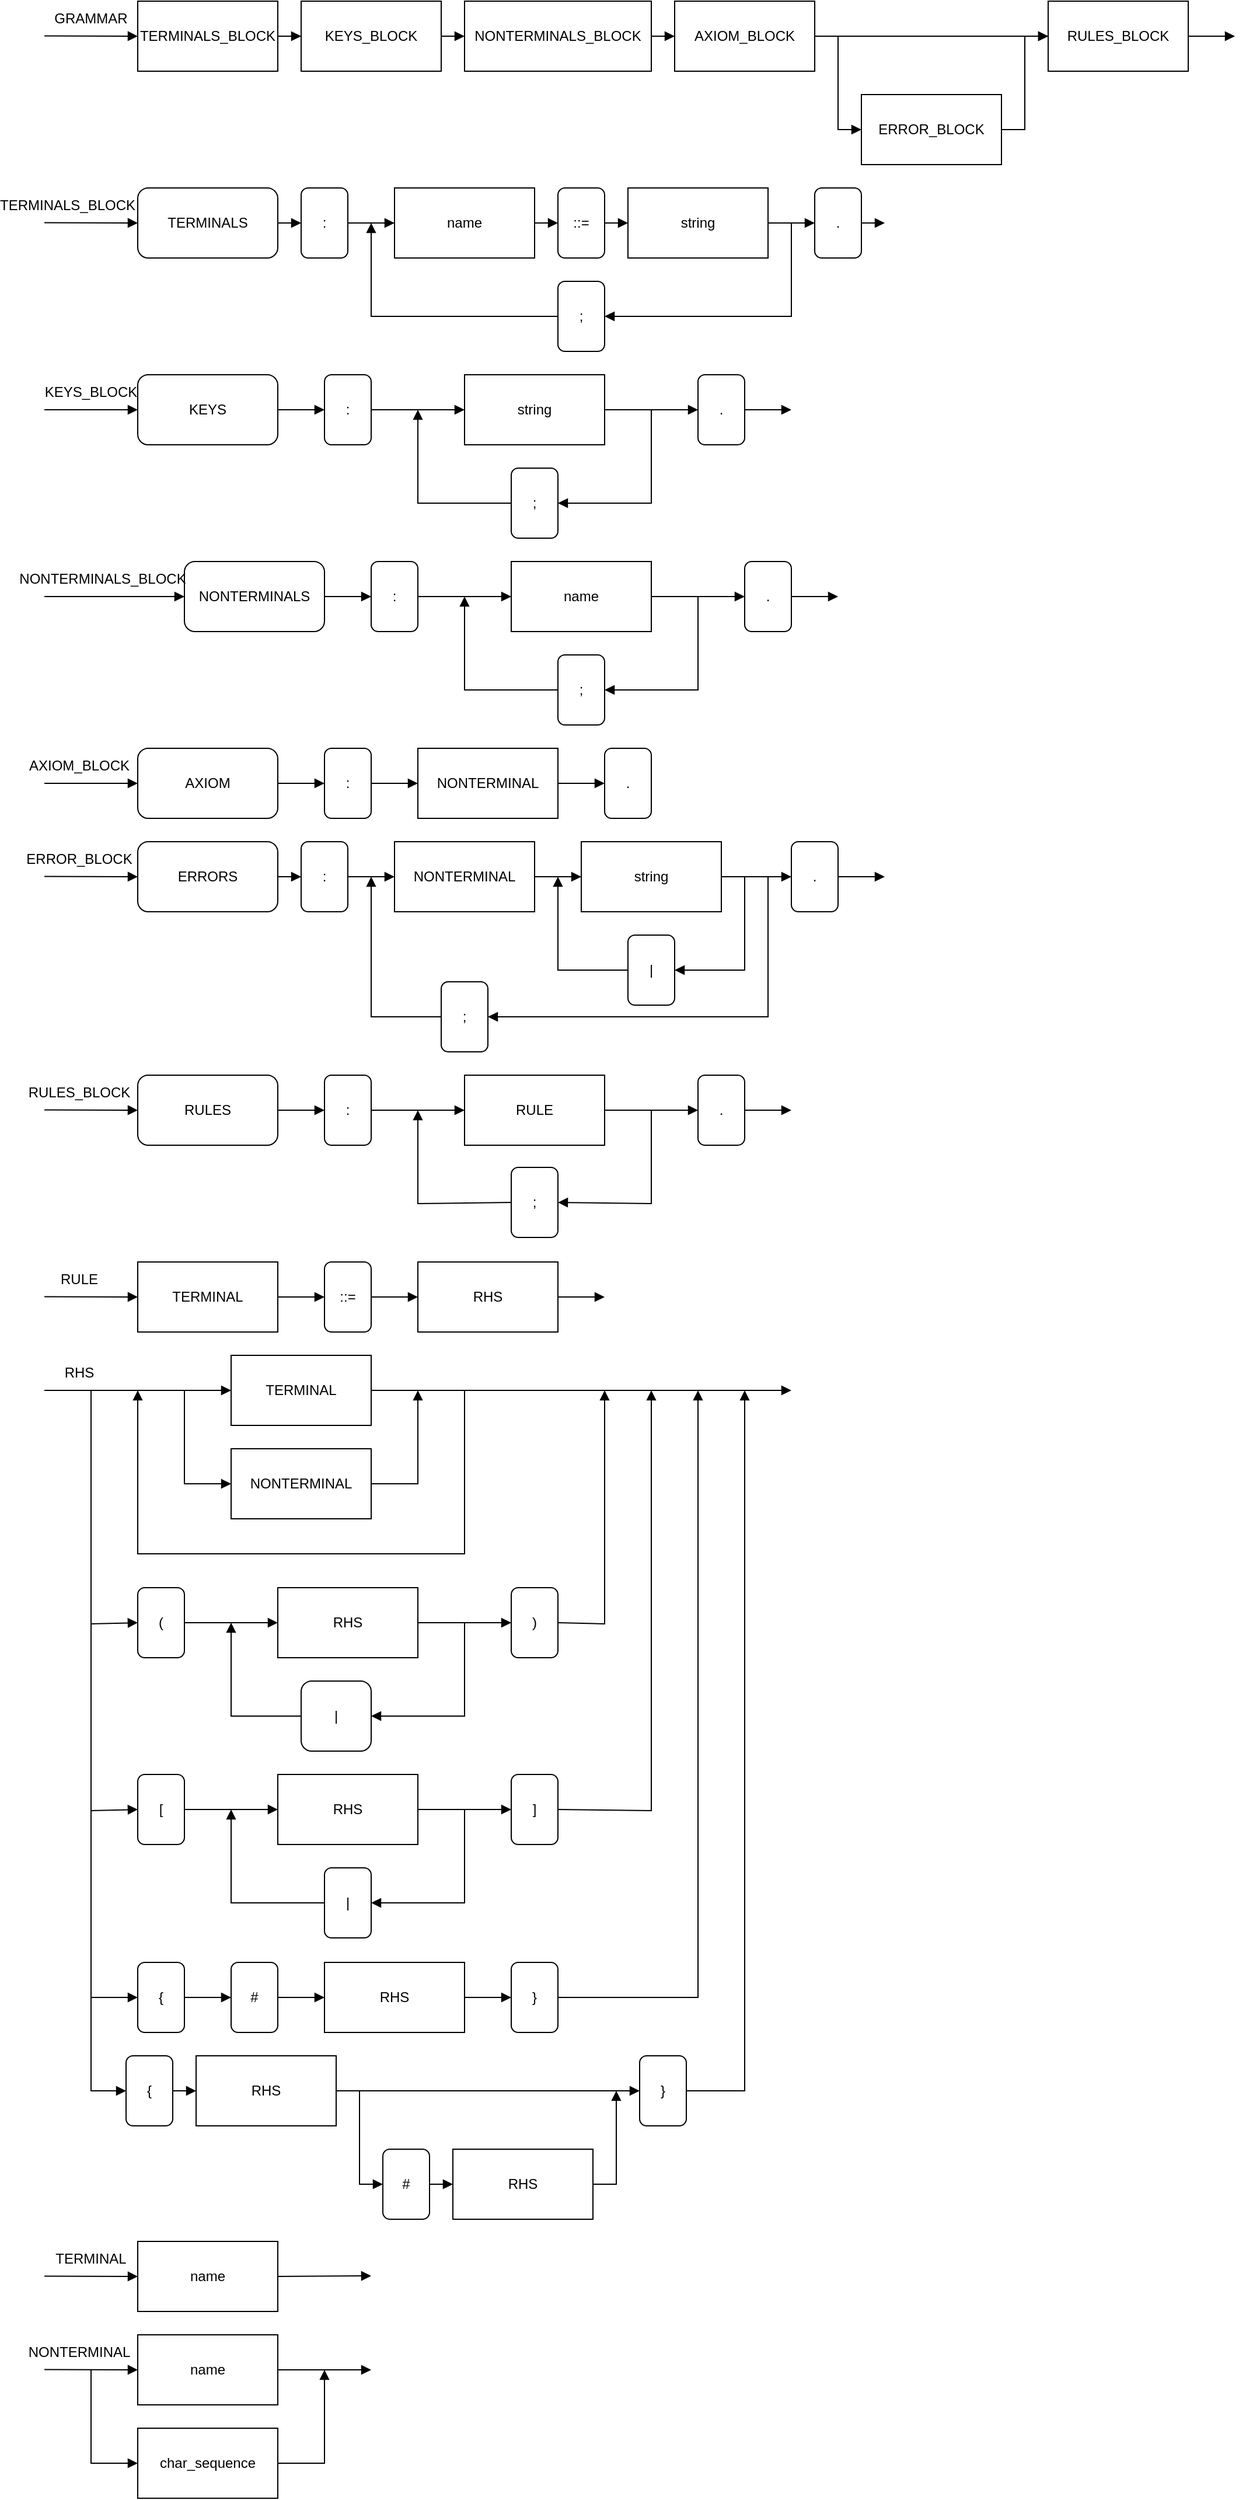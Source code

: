 <mxfile version="20.8.23" type="github">
  <diagram name="Страница 1" id="qNhFqZVVRsYE3jFUORQy">
    <mxGraphModel dx="1434" dy="1957" grid="1" gridSize="10" guides="1" tooltips="1" connect="1" arrows="1" fold="1" page="1" pageScale="1" pageWidth="827" pageHeight="1169" math="0" shadow="0">
      <root>
        <mxCell id="0" />
        <mxCell id="1" parent="0" />
        <mxCell id="5MP9on7kLRXi6ePTYMJ1-1" value="RULE" style="rounded=0;whiteSpace=wrap;html=1;fillColor=none;" parent="1" vertex="1">
          <mxGeometry x="400" y="210" width="120" height="60" as="geometry" />
        </mxCell>
        <mxCell id="5MP9on7kLRXi6ePTYMJ1-2" value=";" style="rounded=1;whiteSpace=wrap;html=1;fillColor=none;" parent="1" vertex="1">
          <mxGeometry x="440" y="289" width="40" height="60" as="geometry" />
        </mxCell>
        <mxCell id="5MP9on7kLRXi6ePTYMJ1-4" value="" style="endArrow=block;endFill=1;html=1;rounded=0;entryX=0;entryY=0.5;entryDx=0;entryDy=0;" parent="1" target="EMvxZKGha8OJJZh2xFW6-14" edge="1">
          <mxGeometry width="160" relative="1" as="geometry">
            <mxPoint x="520" y="240" as="sourcePoint" />
            <mxPoint x="600" y="240" as="targetPoint" />
          </mxGeometry>
        </mxCell>
        <mxCell id="5MP9on7kLRXi6ePTYMJ1-6" value="" style="endArrow=block;endFill=1;html=1;rounded=0;entryX=0;entryY=0.5;entryDx=0;entryDy=0;" parent="1" target="M0sprc6MTU-JVw_y2PMc-1" edge="1">
          <mxGeometry width="160" relative="1" as="geometry">
            <mxPoint x="40" y="239.71" as="sourcePoint" />
            <mxPoint x="120" y="240" as="targetPoint" />
          </mxGeometry>
        </mxCell>
        <mxCell id="5MP9on7kLRXi6ePTYMJ1-7" value="" style="endArrow=block;endFill=1;html=1;rounded=0;entryX=1;entryY=0.5;entryDx=0;entryDy=0;" parent="1" target="5MP9on7kLRXi6ePTYMJ1-2" edge="1">
          <mxGeometry width="160" relative="1" as="geometry">
            <mxPoint x="560" y="240" as="sourcePoint" />
            <mxPoint x="480" y="320.0" as="targetPoint" />
            <Array as="points">
              <mxPoint x="560" y="320" />
            </Array>
          </mxGeometry>
        </mxCell>
        <mxCell id="5MP9on7kLRXi6ePTYMJ1-8" value="" style="endArrow=block;endFill=1;html=1;rounded=0;exitX=0;exitY=0.5;exitDx=0;exitDy=0;" parent="1" source="5MP9on7kLRXi6ePTYMJ1-2" edge="1">
          <mxGeometry width="160" relative="1" as="geometry">
            <mxPoint x="280" y="320.0" as="sourcePoint" />
            <mxPoint x="360" y="240" as="targetPoint" />
            <Array as="points">
              <mxPoint x="360" y="320" />
            </Array>
          </mxGeometry>
        </mxCell>
        <mxCell id="5MP9on7kLRXi6ePTYMJ1-10" value="RULES_BLOCK" style="text;html=1;strokeColor=none;fillColor=none;align=center;verticalAlign=middle;whiteSpace=wrap;rounded=0;" parent="1" vertex="1">
          <mxGeometry x="40" y="210" width="60" height="30" as="geometry" />
        </mxCell>
        <mxCell id="5MP9on7kLRXi6ePTYMJ1-11" value="TERMINAL" style="rounded=0;whiteSpace=wrap;html=1;fillColor=none;" parent="1" vertex="1">
          <mxGeometry x="120" y="370" width="120" height="60" as="geometry" />
        </mxCell>
        <mxCell id="5MP9on7kLRXi6ePTYMJ1-14" value="" style="endArrow=block;endFill=1;html=1;rounded=0;entryX=0;entryY=0.5;entryDx=0;entryDy=0;" parent="1" target="5MP9on7kLRXi6ePTYMJ1-11" edge="1">
          <mxGeometry width="160" relative="1" as="geometry">
            <mxPoint x="40" y="399.71" as="sourcePoint" />
            <mxPoint x="120" y="400" as="targetPoint" />
          </mxGeometry>
        </mxCell>
        <mxCell id="5MP9on7kLRXi6ePTYMJ1-17" value="RULE" style="text;html=1;strokeColor=none;fillColor=none;align=center;verticalAlign=middle;whiteSpace=wrap;rounded=0;" parent="1" vertex="1">
          <mxGeometry x="40" y="370" width="60" height="30" as="geometry" />
        </mxCell>
        <mxCell id="5MP9on7kLRXi6ePTYMJ1-27" value="" style="edgeStyle=orthogonalEdgeStyle;rounded=0;orthogonalLoop=1;jettySize=auto;html=1;endArrow=block;endFill=1;" parent="1" source="5MP9on7kLRXi6ePTYMJ1-21" target="5MP9on7kLRXi6ePTYMJ1-24" edge="1">
          <mxGeometry relative="1" as="geometry" />
        </mxCell>
        <mxCell id="5MP9on7kLRXi6ePTYMJ1-21" value="::=" style="rounded=1;whiteSpace=wrap;html=1;fillColor=none;" parent="1" vertex="1">
          <mxGeometry x="280" y="370" width="40" height="60" as="geometry" />
        </mxCell>
        <mxCell id="5MP9on7kLRXi6ePTYMJ1-22" value="" style="endArrow=block;endFill=1;html=1;rounded=0;exitX=1;exitY=0.5;exitDx=0;exitDy=0;" parent="1" source="5MP9on7kLRXi6ePTYMJ1-11" target="5MP9on7kLRXi6ePTYMJ1-21" edge="1">
          <mxGeometry width="160" relative="1" as="geometry">
            <mxPoint x="250" y="210" as="sourcePoint" />
            <mxPoint x="330" y="210" as="targetPoint" />
          </mxGeometry>
        </mxCell>
        <mxCell id="5MP9on7kLRXi6ePTYMJ1-24" value="RHS" style="rounded=0;whiteSpace=wrap;html=1;fillColor=none;" parent="1" vertex="1">
          <mxGeometry x="360" y="370" width="120" height="60" as="geometry" />
        </mxCell>
        <mxCell id="5MP9on7kLRXi6ePTYMJ1-28" value="" style="edgeStyle=orthogonalEdgeStyle;rounded=0;orthogonalLoop=1;jettySize=auto;html=1;endArrow=block;endFill=1;exitX=1;exitY=0.5;exitDx=0;exitDy=0;" parent="1" source="5MP9on7kLRXi6ePTYMJ1-24" edge="1">
          <mxGeometry relative="1" as="geometry">
            <mxPoint x="410" y="410" as="sourcePoint" />
            <mxPoint x="520" y="400" as="targetPoint" />
          </mxGeometry>
        </mxCell>
        <mxCell id="5MP9on7kLRXi6ePTYMJ1-29" value="TERMINAL" style="rounded=0;whiteSpace=wrap;html=1;fillColor=none;" parent="1" vertex="1">
          <mxGeometry x="200" y="450" width="120" height="60" as="geometry" />
        </mxCell>
        <mxCell id="5MP9on7kLRXi6ePTYMJ1-30" value="" style="endArrow=block;endFill=1;html=1;rounded=0;entryX=0;entryY=0.5;entryDx=0;entryDy=0;" parent="1" target="5MP9on7kLRXi6ePTYMJ1-29" edge="1">
          <mxGeometry width="160" relative="1" as="geometry">
            <mxPoint x="40" y="480" as="sourcePoint" />
            <mxPoint x="160" y="480" as="targetPoint" />
          </mxGeometry>
        </mxCell>
        <mxCell id="5MP9on7kLRXi6ePTYMJ1-31" value="RHS" style="text;html=1;strokeColor=none;fillColor=none;align=center;verticalAlign=middle;whiteSpace=wrap;rounded=0;" parent="1" vertex="1">
          <mxGeometry x="40" y="450" width="60" height="30" as="geometry" />
        </mxCell>
        <mxCell id="5MP9on7kLRXi6ePTYMJ1-33" value="NONTERMINAL" style="rounded=0;whiteSpace=wrap;html=1;fillColor=none;" parent="1" vertex="1">
          <mxGeometry x="200" y="530" width="120" height="60" as="geometry" />
        </mxCell>
        <mxCell id="5MP9on7kLRXi6ePTYMJ1-34" value="" style="endArrow=block;endFill=1;html=1;rounded=0;entryX=0;entryY=0.5;entryDx=0;entryDy=0;" parent="1" target="5MP9on7kLRXi6ePTYMJ1-33" edge="1">
          <mxGeometry width="160" relative="1" as="geometry">
            <mxPoint x="160" y="480" as="sourcePoint" />
            <mxPoint x="210" y="490" as="targetPoint" />
            <Array as="points">
              <mxPoint x="160" y="560" />
            </Array>
          </mxGeometry>
        </mxCell>
        <mxCell id="5MP9on7kLRXi6ePTYMJ1-38" value="" style="endArrow=block;endFill=1;html=1;rounded=0;exitX=1;exitY=0.5;exitDx=0;exitDy=0;" parent="1" source="5MP9on7kLRXi6ePTYMJ1-29" edge="1">
          <mxGeometry width="160" relative="1" as="geometry">
            <mxPoint x="414" y="480" as="sourcePoint" />
            <mxPoint x="680" y="480" as="targetPoint" />
          </mxGeometry>
        </mxCell>
        <mxCell id="5MP9on7kLRXi6ePTYMJ1-40" value="" style="endArrow=block;endFill=1;html=1;rounded=0;entryX=0;entryY=0.5;entryDx=0;entryDy=0;" parent="1" target="5MP9on7kLRXi6ePTYMJ1-76" edge="1">
          <mxGeometry width="160" relative="1" as="geometry">
            <mxPoint x="80" y="480" as="sourcePoint" />
            <mxPoint x="130" y="640" as="targetPoint" />
            <Array as="points">
              <mxPoint x="80" y="680" />
            </Array>
          </mxGeometry>
        </mxCell>
        <mxCell id="5MP9on7kLRXi6ePTYMJ1-41" value="RHS" style="rounded=0;whiteSpace=wrap;html=1;fillColor=none;" parent="1" vertex="1">
          <mxGeometry x="240" y="649" width="120" height="60" as="geometry" />
        </mxCell>
        <mxCell id="5MP9on7kLRXi6ePTYMJ1-42" value="" style="endArrow=block;endFill=1;html=1;rounded=0;exitX=1;exitY=0.5;exitDx=0;exitDy=0;" parent="1" source="5MP9on7kLRXi6ePTYMJ1-77" edge="1">
          <mxGeometry width="160" relative="1" as="geometry">
            <mxPoint x="540" y="640" as="sourcePoint" />
            <mxPoint x="520" y="480" as="targetPoint" />
            <Array as="points">
              <mxPoint x="520" y="680" />
            </Array>
          </mxGeometry>
        </mxCell>
        <mxCell id="5MP9on7kLRXi6ePTYMJ1-43" value="" style="endArrow=block;endFill=1;html=1;rounded=0;entryX=1;entryY=0.5;entryDx=0;entryDy=0;exitX=1;exitY=0.5;exitDx=0;exitDy=0;" parent="1" source="5MP9on7kLRXi6ePTYMJ1-41" target="5MP9on7kLRXi6ePTYMJ1-44" edge="1">
          <mxGeometry width="160" relative="1" as="geometry">
            <mxPoint x="540" y="679" as="sourcePoint" />
            <mxPoint x="410" y="479" as="targetPoint" />
            <Array as="points">
              <mxPoint x="400" y="679" />
              <mxPoint x="400" y="759" />
            </Array>
          </mxGeometry>
        </mxCell>
        <mxCell id="5MP9on7kLRXi6ePTYMJ1-44" value="|" style="rounded=1;whiteSpace=wrap;html=1;fillColor=none;" parent="1" vertex="1">
          <mxGeometry x="260" y="729" width="60" height="60" as="geometry" />
        </mxCell>
        <mxCell id="5MP9on7kLRXi6ePTYMJ1-46" value="" style="endArrow=block;endFill=1;html=1;rounded=0;exitX=0;exitY=0.5;exitDx=0;exitDy=0;" parent="1" source="5MP9on7kLRXi6ePTYMJ1-44" edge="1">
          <mxGeometry width="160" relative="1" as="geometry">
            <mxPoint x="170" y="479" as="sourcePoint" />
            <mxPoint x="200" y="679" as="targetPoint" />
            <Array as="points">
              <mxPoint x="200" y="759" />
            </Array>
          </mxGeometry>
        </mxCell>
        <mxCell id="5MP9on7kLRXi6ePTYMJ1-47" value="" style="endArrow=block;endFill=1;html=1;rounded=0;entryX=0;entryY=0.5;entryDx=0;entryDy=0;" parent="1" target="5MP9on7kLRXi6ePTYMJ1-48" edge="1">
          <mxGeometry width="160" relative="1" as="geometry">
            <mxPoint x="80" y="480" as="sourcePoint" />
            <mxPoint x="120" y="840" as="targetPoint" />
            <Array as="points">
              <mxPoint x="80" y="840" />
            </Array>
          </mxGeometry>
        </mxCell>
        <mxCell id="5MP9on7kLRXi6ePTYMJ1-48" value="[" style="rounded=1;whiteSpace=wrap;html=1;fillColor=none;" parent="1" vertex="1">
          <mxGeometry x="120" y="809" width="40" height="60" as="geometry" />
        </mxCell>
        <mxCell id="5MP9on7kLRXi6ePTYMJ1-49" value="RHS" style="rounded=0;whiteSpace=wrap;html=1;fillColor=none;" parent="1" vertex="1">
          <mxGeometry x="240" y="809" width="120" height="60" as="geometry" />
        </mxCell>
        <mxCell id="5MP9on7kLRXi6ePTYMJ1-54" value="" style="endArrow=block;endFill=1;html=1;rounded=0;entryX=0;entryY=0.5;entryDx=0;entryDy=0;exitX=1;exitY=0.5;exitDx=0;exitDy=0;" parent="1" source="5MP9on7kLRXi6ePTYMJ1-48" target="5MP9on7kLRXi6ePTYMJ1-49" edge="1">
          <mxGeometry width="160" relative="1" as="geometry">
            <mxPoint x="240" y="839" as="sourcePoint" />
            <mxPoint x="280" y="838.71" as="targetPoint" />
          </mxGeometry>
        </mxCell>
        <mxCell id="5MP9on7kLRXi6ePTYMJ1-55" value="]" style="rounded=1;whiteSpace=wrap;html=1;fillColor=none;" parent="1" vertex="1">
          <mxGeometry x="440" y="809" width="40" height="60" as="geometry" />
        </mxCell>
        <mxCell id="5MP9on7kLRXi6ePTYMJ1-56" value="" style="endArrow=block;endFill=1;html=1;rounded=0;entryX=0;entryY=0.5;entryDx=0;entryDy=0;exitX=1;exitY=0.5;exitDx=0;exitDy=0;" parent="1" source="5MP9on7kLRXi6ePTYMJ1-49" target="5MP9on7kLRXi6ePTYMJ1-55" edge="1">
          <mxGeometry width="160" relative="1" as="geometry">
            <mxPoint x="400" y="839" as="sourcePoint" />
            <mxPoint x="440" y="838.71" as="targetPoint" />
          </mxGeometry>
        </mxCell>
        <mxCell id="5MP9on7kLRXi6ePTYMJ1-57" value="|" style="rounded=1;whiteSpace=wrap;html=1;fillColor=none;" parent="1" vertex="1">
          <mxGeometry x="280" y="889" width="40" height="60" as="geometry" />
        </mxCell>
        <mxCell id="5MP9on7kLRXi6ePTYMJ1-58" value="" style="endArrow=block;endFill=1;html=1;rounded=0;exitX=0;exitY=0.5;exitDx=0;exitDy=0;" parent="1" edge="1">
          <mxGeometry width="160" relative="1" as="geometry">
            <mxPoint x="280" y="919" as="sourcePoint" />
            <mxPoint x="200" y="839" as="targetPoint" />
            <Array as="points">
              <mxPoint x="200" y="919" />
            </Array>
          </mxGeometry>
        </mxCell>
        <mxCell id="5MP9on7kLRXi6ePTYMJ1-59" value="" style="endArrow=block;endFill=1;html=1;rounded=0;entryX=1;entryY=0.5;entryDx=0;entryDy=0;" parent="1" target="5MP9on7kLRXi6ePTYMJ1-57" edge="1">
          <mxGeometry width="160" relative="1" as="geometry">
            <mxPoint x="400" y="839" as="sourcePoint" />
            <mxPoint x="270" y="849" as="targetPoint" />
            <Array as="points">
              <mxPoint x="400" y="919" />
            </Array>
          </mxGeometry>
        </mxCell>
        <mxCell id="5MP9on7kLRXi6ePTYMJ1-60" value="" style="endArrow=block;endFill=1;html=1;rounded=0;exitX=1;exitY=0.5;exitDx=0;exitDy=0;" parent="1" source="5MP9on7kLRXi6ePTYMJ1-55" edge="1">
          <mxGeometry width="160" relative="1" as="geometry">
            <mxPoint x="560" y="839.71" as="sourcePoint" />
            <mxPoint x="560" y="480" as="targetPoint" />
            <Array as="points">
              <mxPoint x="560" y="840" />
            </Array>
          </mxGeometry>
        </mxCell>
        <mxCell id="5MP9on7kLRXi6ePTYMJ1-61" value="" style="endArrow=block;endFill=1;html=1;rounded=0;exitX=1;exitY=0.5;exitDx=0;exitDy=0;" parent="1" source="5MP9on7kLRXi6ePTYMJ1-33" edge="1">
          <mxGeometry width="160" relative="1" as="geometry">
            <mxPoint x="170" y="490" as="sourcePoint" />
            <mxPoint x="360" y="480" as="targetPoint" />
            <Array as="points">
              <mxPoint x="360" y="560" />
            </Array>
          </mxGeometry>
        </mxCell>
        <mxCell id="5MP9on7kLRXi6ePTYMJ1-62" value="" style="endArrow=block;endFill=1;html=1;rounded=0;entryX=0;entryY=0.5;entryDx=0;entryDy=0;" parent="1" target="5MP9on7kLRXi6ePTYMJ1-63" edge="1">
          <mxGeometry width="160" relative="1" as="geometry">
            <mxPoint x="80" y="480" as="sourcePoint" />
            <mxPoint x="100" y="960" as="targetPoint" />
            <Array as="points">
              <mxPoint x="80" y="1080" />
            </Array>
          </mxGeometry>
        </mxCell>
        <mxCell id="5MP9on7kLRXi6ePTYMJ1-63" value="{" style="rounded=1;whiteSpace=wrap;html=1;fillColor=none;" parent="1" vertex="1">
          <mxGeometry x="110" y="1050" width="40" height="60" as="geometry" />
        </mxCell>
        <mxCell id="5MP9on7kLRXi6ePTYMJ1-64" value="RHS" style="rounded=0;whiteSpace=wrap;html=1;fillColor=none;" parent="1" vertex="1">
          <mxGeometry x="170" y="1050" width="120" height="60" as="geometry" />
        </mxCell>
        <mxCell id="5MP9on7kLRXi6ePTYMJ1-65" value="" style="endArrow=block;endFill=1;html=1;rounded=0;entryX=0;entryY=0.5;entryDx=0;entryDy=0;exitX=1;exitY=0.5;exitDx=0;exitDy=0;" parent="1" source="5MP9on7kLRXi6ePTYMJ1-63" target="5MP9on7kLRXi6ePTYMJ1-64" edge="1">
          <mxGeometry width="160" relative="1" as="geometry">
            <mxPoint x="250" y="1080" as="sourcePoint" />
            <mxPoint x="290" y="1079.71" as="targetPoint" />
          </mxGeometry>
        </mxCell>
        <mxCell id="5MP9on7kLRXi6ePTYMJ1-66" value="}" style="rounded=1;whiteSpace=wrap;html=1;fillColor=none;" parent="1" vertex="1">
          <mxGeometry x="550" y="1050" width="40" height="60" as="geometry" />
        </mxCell>
        <mxCell id="5MP9on7kLRXi6ePTYMJ1-67" value="" style="endArrow=block;endFill=1;html=1;rounded=0;entryX=0;entryY=0.5;entryDx=0;entryDy=0;exitX=1;exitY=0.5;exitDx=0;exitDy=0;" parent="1" source="5MP9on7kLRXi6ePTYMJ1-64" target="5MP9on7kLRXi6ePTYMJ1-66" edge="1">
          <mxGeometry width="160" relative="1" as="geometry">
            <mxPoint x="410" y="1080" as="sourcePoint" />
            <mxPoint x="450" y="1079.71" as="targetPoint" />
          </mxGeometry>
        </mxCell>
        <mxCell id="5MP9on7kLRXi6ePTYMJ1-70" value="RHS" style="rounded=0;whiteSpace=wrap;html=1;fillColor=none;" parent="1" vertex="1">
          <mxGeometry x="390" y="1130" width="120" height="60" as="geometry" />
        </mxCell>
        <mxCell id="5MP9on7kLRXi6ePTYMJ1-71" value="" style="endArrow=block;endFill=1;html=1;rounded=0;exitX=1;exitY=0.5;exitDx=0;exitDy=0;" parent="1" source="5MP9on7kLRXi6ePTYMJ1-66" edge="1">
          <mxGeometry width="160" relative="1" as="geometry">
            <mxPoint x="700" y="960" as="sourcePoint" />
            <mxPoint x="640" y="480" as="targetPoint" />
            <Array as="points">
              <mxPoint x="640" y="1080" />
            </Array>
          </mxGeometry>
        </mxCell>
        <mxCell id="5MP9on7kLRXi6ePTYMJ1-72" value="#" style="rounded=1;whiteSpace=wrap;html=1;fillColor=none;" parent="1" vertex="1">
          <mxGeometry x="330" y="1130" width="40" height="60" as="geometry" />
        </mxCell>
        <mxCell id="5MP9on7kLRXi6ePTYMJ1-76" value="(" style="rounded=1;whiteSpace=wrap;html=1;fillColor=none;" parent="1" vertex="1">
          <mxGeometry x="120" y="649" width="40" height="60" as="geometry" />
        </mxCell>
        <mxCell id="5MP9on7kLRXi6ePTYMJ1-77" value=")" style="rounded=1;whiteSpace=wrap;html=1;fillColor=none;" parent="1" vertex="1">
          <mxGeometry x="440" y="649" width="40" height="60" as="geometry" />
        </mxCell>
        <mxCell id="5MP9on7kLRXi6ePTYMJ1-79" value="" style="endArrow=block;endFill=1;html=1;rounded=0;entryX=0;entryY=0.5;entryDx=0;entryDy=0;exitX=1;exitY=0.5;exitDx=0;exitDy=0;" parent="1" source="5MP9on7kLRXi6ePTYMJ1-76" target="5MP9on7kLRXi6ePTYMJ1-41" edge="1">
          <mxGeometry width="160" relative="1" as="geometry">
            <mxPoint x="280" y="719" as="sourcePoint" />
            <mxPoint x="320" y="719" as="targetPoint" />
          </mxGeometry>
        </mxCell>
        <mxCell id="5MP9on7kLRXi6ePTYMJ1-80" value="" style="endArrow=block;endFill=1;html=1;rounded=0;entryX=0;entryY=0.5;entryDx=0;entryDy=0;exitX=1;exitY=0.5;exitDx=0;exitDy=0;" parent="1" source="5MP9on7kLRXi6ePTYMJ1-41" target="5MP9on7kLRXi6ePTYMJ1-77" edge="1">
          <mxGeometry width="160" relative="1" as="geometry">
            <mxPoint x="296" y="681" as="sourcePoint" />
            <mxPoint x="316" y="681" as="targetPoint" />
          </mxGeometry>
        </mxCell>
        <mxCell id="5MP9on7kLRXi6ePTYMJ1-82" value="" style="endArrow=block;endFill=1;html=1;rounded=0;entryX=0;entryY=0.5;entryDx=0;entryDy=0;exitX=1;exitY=0.5;exitDx=0;exitDy=0;" parent="1" source="5MP9on7kLRXi6ePTYMJ1-72" target="5MP9on7kLRXi6ePTYMJ1-70" edge="1">
          <mxGeometry width="160" relative="1" as="geometry">
            <mxPoint x="220" y="930" as="sourcePoint" />
            <mxPoint x="260" y="930" as="targetPoint" />
          </mxGeometry>
        </mxCell>
        <mxCell id="5MP9on7kLRXi6ePTYMJ1-83" value="" style="endArrow=block;endFill=1;html=1;rounded=0;exitX=1;exitY=0.5;exitDx=0;exitDy=0;entryX=0;entryY=0.5;entryDx=0;entryDy=0;" parent="1" source="5MP9on7kLRXi6ePTYMJ1-64" target="5MP9on7kLRXi6ePTYMJ1-72" edge="1">
          <mxGeometry width="160" relative="1" as="geometry">
            <mxPoint x="180" y="1090" as="sourcePoint" />
            <mxPoint x="370" y="1160" as="targetPoint" />
            <Array as="points">
              <mxPoint x="310" y="1080" />
              <mxPoint x="310" y="1160" />
            </Array>
          </mxGeometry>
        </mxCell>
        <mxCell id="5MP9on7kLRXi6ePTYMJ1-84" value="" style="endArrow=block;endFill=1;html=1;rounded=0;exitX=1;exitY=0.5;exitDx=0;exitDy=0;" parent="1" source="5MP9on7kLRXi6ePTYMJ1-70" edge="1">
          <mxGeometry width="160" relative="1" as="geometry">
            <mxPoint x="420" y="1170" as="sourcePoint" />
            <mxPoint x="530" y="1080" as="targetPoint" />
            <Array as="points">
              <mxPoint x="530" y="1160" />
            </Array>
          </mxGeometry>
        </mxCell>
        <mxCell id="5MP9on7kLRXi6ePTYMJ1-86" value="" style="endArrow=block;endFill=1;html=1;rounded=0;entryX=0;entryY=0.5;entryDx=0;entryDy=0;" parent="1" target="5MP9on7kLRXi6ePTYMJ1-89" edge="1">
          <mxGeometry width="160" relative="1" as="geometry">
            <mxPoint x="40" y="1238.71" as="sourcePoint" />
            <mxPoint x="120" y="1239" as="targetPoint" />
          </mxGeometry>
        </mxCell>
        <mxCell id="5MP9on7kLRXi6ePTYMJ1-87" value="TERMINAL" style="text;html=1;strokeColor=none;fillColor=none;align=center;verticalAlign=middle;whiteSpace=wrap;rounded=0;" parent="1" vertex="1">
          <mxGeometry x="50" y="1209" width="60" height="30" as="geometry" />
        </mxCell>
        <mxCell id="5MP9on7kLRXi6ePTYMJ1-89" value="name" style="rounded=0;whiteSpace=wrap;html=1;fillColor=none;" parent="1" vertex="1">
          <mxGeometry x="120" y="1209" width="120" height="60" as="geometry" />
        </mxCell>
        <mxCell id="5MP9on7kLRXi6ePTYMJ1-92" value="" style="edgeStyle=orthogonalEdgeStyle;rounded=0;orthogonalLoop=1;jettySize=auto;html=1;endArrow=block;endFill=1;exitX=1;exitY=0.5;exitDx=0;exitDy=0;" parent="1" source="5MP9on7kLRXi6ePTYMJ1-89" edge="1">
          <mxGeometry relative="1" as="geometry">
            <mxPoint x="240" y="1238.5" as="sourcePoint" />
            <mxPoint x="320" y="1238.5" as="targetPoint" />
          </mxGeometry>
        </mxCell>
        <mxCell id="5MP9on7kLRXi6ePTYMJ1-94" value="" style="endArrow=block;endFill=1;html=1;rounded=0;entryX=0;entryY=0.5;entryDx=0;entryDy=0;" parent="1" target="5MP9on7kLRXi6ePTYMJ1-97" edge="1">
          <mxGeometry width="160" relative="1" as="geometry">
            <mxPoint x="40" y="1318.71" as="sourcePoint" />
            <mxPoint x="120" y="1319.0" as="targetPoint" />
          </mxGeometry>
        </mxCell>
        <mxCell id="5MP9on7kLRXi6ePTYMJ1-95" value="NONTERMINAL" style="text;html=1;strokeColor=none;fillColor=none;align=center;verticalAlign=middle;whiteSpace=wrap;rounded=0;" parent="1" vertex="1">
          <mxGeometry x="40" y="1289" width="60" height="30" as="geometry" />
        </mxCell>
        <mxCell id="5MP9on7kLRXi6ePTYMJ1-97" value="name" style="rounded=0;whiteSpace=wrap;html=1;fillColor=none;" parent="1" vertex="1">
          <mxGeometry x="120" y="1289" width="120" height="60" as="geometry" />
        </mxCell>
        <mxCell id="5MP9on7kLRXi6ePTYMJ1-100" value="" style="edgeStyle=orthogonalEdgeStyle;rounded=0;orthogonalLoop=1;jettySize=auto;html=1;endArrow=block;endFill=1;exitX=1;exitY=0.5;exitDx=0;exitDy=0;" parent="1" source="5MP9on7kLRXi6ePTYMJ1-97" edge="1">
          <mxGeometry relative="1" as="geometry">
            <mxPoint x="400" y="1319.0" as="sourcePoint" />
            <mxPoint x="320" y="1319" as="targetPoint" />
          </mxGeometry>
        </mxCell>
        <mxCell id="5MP9on7kLRXi6ePTYMJ1-101" value="char_sequence" style="rounded=0;whiteSpace=wrap;html=1;fillColor=none;" parent="1" vertex="1">
          <mxGeometry x="120" y="1369" width="120" height="60" as="geometry" />
        </mxCell>
        <mxCell id="5MP9on7kLRXi6ePTYMJ1-102" value="" style="endArrow=block;endFill=1;html=1;rounded=0;entryX=0;entryY=0.5;entryDx=0;entryDy=0;" parent="1" target="5MP9on7kLRXi6ePTYMJ1-101" edge="1">
          <mxGeometry width="160" relative="1" as="geometry">
            <mxPoint x="80" y="1319" as="sourcePoint" />
            <mxPoint x="170" y="1249" as="targetPoint" />
            <Array as="points">
              <mxPoint x="80" y="1399" />
            </Array>
          </mxGeometry>
        </mxCell>
        <mxCell id="5MP9on7kLRXi6ePTYMJ1-103" value="" style="endArrow=block;endFill=1;html=1;rounded=0;exitX=1;exitY=0.5;exitDx=0;exitDy=0;" parent="1" source="5MP9on7kLRXi6ePTYMJ1-101" edge="1">
          <mxGeometry width="160" relative="1" as="geometry">
            <mxPoint x="130" y="1329" as="sourcePoint" />
            <mxPoint x="280" y="1319" as="targetPoint" />
            <Array as="points">
              <mxPoint x="280" y="1399" />
            </Array>
          </mxGeometry>
        </mxCell>
        <mxCell id="x1TAo-HUrfApQlSHcTBA-4" value="" style="edgeStyle=orthogonalEdgeStyle;rounded=0;orthogonalLoop=1;jettySize=auto;html=1;endArrow=block;endFill=1;" parent="1" edge="1">
          <mxGeometry relative="1" as="geometry">
            <mxPoint x="400" y="480" as="sourcePoint" />
            <mxPoint x="120" y="480" as="targetPoint" />
            <Array as="points">
              <mxPoint x="400" y="620" />
              <mxPoint x="120" y="620" />
            </Array>
          </mxGeometry>
        </mxCell>
        <mxCell id="EMvxZKGha8OJJZh2xFW6-2" value="{" style="rounded=1;whiteSpace=wrap;html=1;fillColor=none;" parent="1" vertex="1">
          <mxGeometry x="120" y="970" width="40" height="60" as="geometry" />
        </mxCell>
        <mxCell id="EMvxZKGha8OJJZh2xFW6-4" value="" style="endArrow=block;endFill=1;html=1;rounded=0;entryX=0;entryY=0.5;entryDx=0;entryDy=0;exitX=1;exitY=0.5;exitDx=0;exitDy=0;" parent="1" source="EMvxZKGha8OJJZh2xFW6-2" target="EMvxZKGha8OJJZh2xFW6-8" edge="1">
          <mxGeometry width="160" relative="1" as="geometry">
            <mxPoint x="240" y="1000" as="sourcePoint" />
            <mxPoint x="160" y="1000" as="targetPoint" />
          </mxGeometry>
        </mxCell>
        <mxCell id="EMvxZKGha8OJJZh2xFW6-5" value="}" style="rounded=1;whiteSpace=wrap;html=1;fillColor=none;" parent="1" vertex="1">
          <mxGeometry x="440" y="970" width="40" height="60" as="geometry" />
        </mxCell>
        <mxCell id="EMvxZKGha8OJJZh2xFW6-7" value="RHS" style="rounded=0;whiteSpace=wrap;html=1;fillColor=none;" parent="1" vertex="1">
          <mxGeometry x="280" y="970" width="120" height="60" as="geometry" />
        </mxCell>
        <mxCell id="EMvxZKGha8OJJZh2xFW6-8" value="#" style="rounded=1;whiteSpace=wrap;html=1;fillColor=none;" parent="1" vertex="1">
          <mxGeometry x="200" y="970" width="40" height="60" as="geometry" />
        </mxCell>
        <mxCell id="EMvxZKGha8OJJZh2xFW6-9" value="" style="endArrow=block;endFill=1;html=1;rounded=0;entryX=0;entryY=0.5;entryDx=0;entryDy=0;exitX=1;exitY=0.5;exitDx=0;exitDy=0;" parent="1" source="EMvxZKGha8OJJZh2xFW6-8" target="EMvxZKGha8OJJZh2xFW6-7" edge="1">
          <mxGeometry width="160" relative="1" as="geometry">
            <mxPoint x="210" y="850" as="sourcePoint" />
            <mxPoint x="250" y="850" as="targetPoint" />
          </mxGeometry>
        </mxCell>
        <mxCell id="EMvxZKGha8OJJZh2xFW6-11" value="" style="endArrow=block;endFill=1;html=1;rounded=0;exitX=1;exitY=0.5;exitDx=0;exitDy=0;entryX=0;entryY=0.5;entryDx=0;entryDy=0;" parent="1" source="EMvxZKGha8OJJZh2xFW6-7" target="EMvxZKGha8OJJZh2xFW6-5" edge="1">
          <mxGeometry width="160" relative="1" as="geometry">
            <mxPoint x="410" y="1090" as="sourcePoint" />
            <mxPoint x="520" y="1000" as="targetPoint" />
          </mxGeometry>
        </mxCell>
        <mxCell id="EMvxZKGha8OJJZh2xFW6-12" value="" style="endArrow=block;endFill=1;html=1;rounded=0;exitX=1;exitY=0.5;exitDx=0;exitDy=0;" parent="1" source="EMvxZKGha8OJJZh2xFW6-5" edge="1">
          <mxGeometry width="160" relative="1" as="geometry">
            <mxPoint x="520" y="839" as="sourcePoint" />
            <mxPoint x="600" y="480" as="targetPoint" />
            <Array as="points">
              <mxPoint x="600" y="1000" />
            </Array>
          </mxGeometry>
        </mxCell>
        <mxCell id="EMvxZKGha8OJJZh2xFW6-13" value="" style="endArrow=block;endFill=1;html=1;rounded=0;entryX=0;entryY=0.5;entryDx=0;entryDy=0;" parent="1" target="EMvxZKGha8OJJZh2xFW6-2" edge="1">
          <mxGeometry width="160" relative="1" as="geometry">
            <mxPoint x="80" y="480" as="sourcePoint" />
            <mxPoint x="130" y="849" as="targetPoint" />
            <Array as="points">
              <mxPoint x="80" y="1000" />
            </Array>
          </mxGeometry>
        </mxCell>
        <mxCell id="EMvxZKGha8OJJZh2xFW6-14" value="." style="rounded=1;whiteSpace=wrap;html=1;fillColor=none;" parent="1" vertex="1">
          <mxGeometry x="600" y="210" width="40" height="60" as="geometry" />
        </mxCell>
        <mxCell id="EMvxZKGha8OJJZh2xFW6-16" value="" style="edgeStyle=orthogonalEdgeStyle;rounded=0;orthogonalLoop=1;jettySize=auto;html=1;endArrow=block;endFill=1;exitX=1;exitY=0.5;exitDx=0;exitDy=0;" parent="1" source="EMvxZKGha8OJJZh2xFW6-14" edge="1">
          <mxGeometry relative="1" as="geometry">
            <mxPoint x="780" y="410" as="sourcePoint" />
            <mxPoint x="680" y="240" as="targetPoint" />
          </mxGeometry>
        </mxCell>
        <mxCell id="EMvxZKGha8OJJZh2xFW6-17" value="ERRORS" style="rounded=1;whiteSpace=wrap;html=1;fillColor=none;" parent="1" vertex="1">
          <mxGeometry x="120" y="10" width="120" height="60" as="geometry" />
        </mxCell>
        <mxCell id="EMvxZKGha8OJJZh2xFW6-19" value="" style="endArrow=block;endFill=1;html=1;rounded=0;entryX=0;entryY=0.5;entryDx=0;entryDy=0;" parent="1" target="EMvxZKGha8OJJZh2xFW6-24" edge="1">
          <mxGeometry width="160" relative="1" as="geometry">
            <mxPoint x="240" y="40" as="sourcePoint" />
            <mxPoint x="320" y="40" as="targetPoint" />
          </mxGeometry>
        </mxCell>
        <mxCell id="EMvxZKGha8OJJZh2xFW6-20" value="" style="endArrow=block;endFill=1;html=1;rounded=0;entryX=0;entryY=0.5;entryDx=0;entryDy=0;" parent="1" target="EMvxZKGha8OJJZh2xFW6-17" edge="1">
          <mxGeometry width="160" relative="1" as="geometry">
            <mxPoint x="40" y="39.71" as="sourcePoint" />
            <mxPoint x="120" y="40" as="targetPoint" />
          </mxGeometry>
        </mxCell>
        <mxCell id="EMvxZKGha8OJJZh2xFW6-23" value="ERROR_BLOCK" style="text;html=1;strokeColor=none;fillColor=none;align=center;verticalAlign=middle;whiteSpace=wrap;rounded=0;" parent="1" vertex="1">
          <mxGeometry x="40" y="10" width="60" height="30" as="geometry" />
        </mxCell>
        <mxCell id="EMvxZKGha8OJJZh2xFW6-24" value=":" style="rounded=1;whiteSpace=wrap;html=1;fillColor=none;" parent="1" vertex="1">
          <mxGeometry x="260" y="10" width="40" height="60" as="geometry" />
        </mxCell>
        <mxCell id="EMvxZKGha8OJJZh2xFW6-26" value="NONTERMINAL" style="rounded=0;whiteSpace=wrap;html=1;fillColor=none;" parent="1" vertex="1">
          <mxGeometry x="340" y="10" width="120" height="60" as="geometry" />
        </mxCell>
        <mxCell id="EMvxZKGha8OJJZh2xFW6-27" value="string" style="rounded=0;whiteSpace=wrap;html=1;fillColor=none;" parent="1" vertex="1">
          <mxGeometry x="500" y="10" width="120" height="60" as="geometry" />
        </mxCell>
        <mxCell id="EMvxZKGha8OJJZh2xFW6-28" value="" style="endArrow=block;endFill=1;html=1;rounded=0;entryX=0;entryY=0.5;entryDx=0;entryDy=0;exitX=1;exitY=0.5;exitDx=0;exitDy=0;" parent="1" source="EMvxZKGha8OJJZh2xFW6-24" target="EMvxZKGha8OJJZh2xFW6-26" edge="1">
          <mxGeometry width="160" relative="1" as="geometry">
            <mxPoint x="250" y="50" as="sourcePoint" />
            <mxPoint x="290" y="50" as="targetPoint" />
          </mxGeometry>
        </mxCell>
        <mxCell id="EMvxZKGha8OJJZh2xFW6-29" value=";" style="rounded=1;whiteSpace=wrap;html=1;fillColor=none;" parent="1" vertex="1">
          <mxGeometry x="380" y="130" width="40" height="60" as="geometry" />
        </mxCell>
        <mxCell id="EMvxZKGha8OJJZh2xFW6-30" value="" style="endArrow=block;endFill=1;html=1;rounded=0;exitX=1;exitY=0.5;exitDx=0;exitDy=0;entryX=0;entryY=0.5;entryDx=0;entryDy=0;" parent="1" source="EMvxZKGha8OJJZh2xFW6-27" target="EMvxZKGha8OJJZh2xFW6-34" edge="1">
          <mxGeometry width="160" relative="1" as="geometry">
            <mxPoint x="330" y="50" as="sourcePoint" />
            <mxPoint x="760" y="40" as="targetPoint" />
          </mxGeometry>
        </mxCell>
        <mxCell id="EMvxZKGha8OJJZh2xFW6-31" value="" style="endArrow=block;endFill=1;html=1;rounded=0;entryX=0;entryY=0.5;entryDx=0;entryDy=0;exitX=1;exitY=0.5;exitDx=0;exitDy=0;" parent="1" source="EMvxZKGha8OJJZh2xFW6-26" target="EMvxZKGha8OJJZh2xFW6-27" edge="1">
          <mxGeometry width="160" relative="1" as="geometry">
            <mxPoint x="520" y="40" as="sourcePoint" />
            <mxPoint x="410" y="50" as="targetPoint" />
          </mxGeometry>
        </mxCell>
        <mxCell id="EMvxZKGha8OJJZh2xFW6-32" value="" style="endArrow=block;endFill=1;html=1;rounded=0;exitX=0;exitY=0.5;exitDx=0;exitDy=0;" parent="1" source="EMvxZKGha8OJJZh2xFW6-29" edge="1">
          <mxGeometry width="160" relative="1" as="geometry">
            <mxPoint x="340" y="60" as="sourcePoint" />
            <mxPoint x="320" y="40" as="targetPoint" />
            <Array as="points">
              <mxPoint x="320" y="160" />
            </Array>
          </mxGeometry>
        </mxCell>
        <mxCell id="EMvxZKGha8OJJZh2xFW6-33" value="" style="endArrow=block;endFill=1;html=1;rounded=0;entryX=1;entryY=0.5;entryDx=0;entryDy=0;" parent="1" target="EMvxZKGha8OJJZh2xFW6-29" edge="1">
          <mxGeometry width="160" relative="1" as="geometry">
            <mxPoint x="660" y="40" as="sourcePoint" />
            <mxPoint x="560" y="120" as="targetPoint" />
            <Array as="points">
              <mxPoint x="660" y="160" />
            </Array>
          </mxGeometry>
        </mxCell>
        <mxCell id="EMvxZKGha8OJJZh2xFW6-34" value="." style="rounded=1;whiteSpace=wrap;html=1;fillColor=none;" parent="1" vertex="1">
          <mxGeometry x="680" y="10" width="40" height="60" as="geometry" />
        </mxCell>
        <mxCell id="EMvxZKGha8OJJZh2xFW6-35" value="" style="edgeStyle=orthogonalEdgeStyle;rounded=0;orthogonalLoop=1;jettySize=auto;html=1;endArrow=block;endFill=1;exitX=1;exitY=0.5;exitDx=0;exitDy=0;" parent="1" source="EMvxZKGha8OJJZh2xFW6-34" edge="1">
          <mxGeometry relative="1" as="geometry">
            <mxPoint x="370" y="210" as="sourcePoint" />
            <mxPoint x="760" y="40" as="targetPoint" />
          </mxGeometry>
        </mxCell>
        <mxCell id="EMvxZKGha8OJJZh2xFW6-36" value="AXIOM" style="rounded=1;whiteSpace=wrap;html=1;fillColor=none;" parent="1" vertex="1">
          <mxGeometry x="120" y="-70" width="120" height="60" as="geometry" />
        </mxCell>
        <mxCell id="EMvxZKGha8OJJZh2xFW6-37" value="" style="endArrow=block;endFill=1;html=1;rounded=0;entryX=0;entryY=0.5;entryDx=0;entryDy=0;exitX=0;exitY=1;exitDx=0;exitDy=0;" parent="1" source="EMvxZKGha8OJJZh2xFW6-38" target="EMvxZKGha8OJJZh2xFW6-36" edge="1">
          <mxGeometry width="160" relative="1" as="geometry">
            <mxPoint x="30" y="-40.29" as="sourcePoint" />
            <mxPoint x="110" y="-40" as="targetPoint" />
          </mxGeometry>
        </mxCell>
        <mxCell id="EMvxZKGha8OJJZh2xFW6-38" value="AXIOM_BLOCK" style="text;html=1;strokeColor=none;fillColor=none;align=center;verticalAlign=middle;whiteSpace=wrap;rounded=0;" parent="1" vertex="1">
          <mxGeometry x="40" y="-70" width="60" height="30" as="geometry" />
        </mxCell>
        <mxCell id="EMvxZKGha8OJJZh2xFW6-39" value="" style="edgeStyle=orthogonalEdgeStyle;rounded=0;orthogonalLoop=1;jettySize=auto;html=1;endArrow=block;endFill=1;" parent="1" source="EMvxZKGha8OJJZh2xFW6-40" target="EMvxZKGha8OJJZh2xFW6-42" edge="1">
          <mxGeometry relative="1" as="geometry" />
        </mxCell>
        <mxCell id="EMvxZKGha8OJJZh2xFW6-40" value=":" style="rounded=1;whiteSpace=wrap;html=1;fillColor=none;" parent="1" vertex="1">
          <mxGeometry x="280" y="-70" width="40" height="60" as="geometry" />
        </mxCell>
        <mxCell id="EMvxZKGha8OJJZh2xFW6-41" value="" style="endArrow=block;endFill=1;html=1;rounded=0;exitX=1;exitY=0.5;exitDx=0;exitDy=0;" parent="1" source="EMvxZKGha8OJJZh2xFW6-36" target="EMvxZKGha8OJJZh2xFW6-40" edge="1">
          <mxGeometry width="160" relative="1" as="geometry">
            <mxPoint x="240" y="-230" as="sourcePoint" />
            <mxPoint x="320" y="-230" as="targetPoint" />
          </mxGeometry>
        </mxCell>
        <mxCell id="EMvxZKGha8OJJZh2xFW6-42" value="NONTERMINAL" style="rounded=0;whiteSpace=wrap;html=1;fillColor=none;" parent="1" vertex="1">
          <mxGeometry x="360" y="-70" width="120" height="60" as="geometry" />
        </mxCell>
        <mxCell id="EMvxZKGha8OJJZh2xFW6-43" value="" style="edgeStyle=orthogonalEdgeStyle;rounded=0;orthogonalLoop=1;jettySize=auto;html=1;endArrow=block;endFill=1;exitX=1;exitY=0.5;exitDx=0;exitDy=0;entryX=0;entryY=0.5;entryDx=0;entryDy=0;" parent="1" source="EMvxZKGha8OJJZh2xFW6-42" target="EMvxZKGha8OJJZh2xFW6-45" edge="1">
          <mxGeometry relative="1" as="geometry">
            <mxPoint x="400" y="-30" as="sourcePoint" />
            <mxPoint x="510" y="-40" as="targetPoint" />
          </mxGeometry>
        </mxCell>
        <mxCell id="EMvxZKGha8OJJZh2xFW6-45" value="." style="rounded=1;whiteSpace=wrap;html=1;fillColor=none;" parent="1" vertex="1">
          <mxGeometry x="520" y="-70" width="40" height="60" as="geometry" />
        </mxCell>
        <mxCell id="EMvxZKGha8OJJZh2xFW6-46" value="NONTERMINALS" style="rounded=1;whiteSpace=wrap;html=1;fillColor=none;" parent="1" vertex="1">
          <mxGeometry x="160" y="-230" width="120" height="60" as="geometry" />
        </mxCell>
        <mxCell id="EMvxZKGha8OJJZh2xFW6-47" value="" style="endArrow=block;endFill=1;html=1;rounded=0;entryX=0;entryY=0.5;entryDx=0;entryDy=0;" parent="1" target="EMvxZKGha8OJJZh2xFW6-50" edge="1">
          <mxGeometry width="160" relative="1" as="geometry">
            <mxPoint x="280" y="-200" as="sourcePoint" />
            <mxPoint x="360" y="-200" as="targetPoint" />
          </mxGeometry>
        </mxCell>
        <mxCell id="EMvxZKGha8OJJZh2xFW6-48" value="" style="endArrow=block;endFill=1;html=1;rounded=0;entryX=0;entryY=0.5;entryDx=0;entryDy=0;" parent="1" target="EMvxZKGha8OJJZh2xFW6-46" edge="1">
          <mxGeometry width="160" relative="1" as="geometry">
            <mxPoint x="40" y="-200" as="sourcePoint" />
            <mxPoint x="160" y="-200" as="targetPoint" />
          </mxGeometry>
        </mxCell>
        <mxCell id="EMvxZKGha8OJJZh2xFW6-49" value="NONTERMINALS_BLOCK" style="text;html=1;strokeColor=none;fillColor=none;align=center;verticalAlign=middle;whiteSpace=wrap;rounded=0;" parent="1" vertex="1">
          <mxGeometry x="60" y="-230" width="60" height="30" as="geometry" />
        </mxCell>
        <mxCell id="EMvxZKGha8OJJZh2xFW6-50" value=":" style="rounded=1;whiteSpace=wrap;html=1;fillColor=none;" parent="1" vertex="1">
          <mxGeometry x="320" y="-230" width="40" height="60" as="geometry" />
        </mxCell>
        <mxCell id="EMvxZKGha8OJJZh2xFW6-51" value="name" style="rounded=0;whiteSpace=wrap;html=1;fillColor=none;" parent="1" vertex="1">
          <mxGeometry x="440" y="-230" width="120" height="60" as="geometry" />
        </mxCell>
        <mxCell id="EMvxZKGha8OJJZh2xFW6-53" value="" style="endArrow=block;endFill=1;html=1;rounded=0;entryX=0;entryY=0.5;entryDx=0;entryDy=0;exitX=1;exitY=0.5;exitDx=0;exitDy=0;" parent="1" source="EMvxZKGha8OJJZh2xFW6-50" target="EMvxZKGha8OJJZh2xFW6-51" edge="1">
          <mxGeometry width="160" relative="1" as="geometry">
            <mxPoint x="290" y="-190" as="sourcePoint" />
            <mxPoint x="330" y="-190" as="targetPoint" />
          </mxGeometry>
        </mxCell>
        <mxCell id="EMvxZKGha8OJJZh2xFW6-54" value=";" style="rounded=1;whiteSpace=wrap;html=1;fillColor=none;" parent="1" vertex="1">
          <mxGeometry x="480" y="-150" width="40" height="60" as="geometry" />
        </mxCell>
        <mxCell id="EMvxZKGha8OJJZh2xFW6-56" value="" style="endArrow=block;endFill=1;html=1;rounded=0;entryX=0;entryY=0.5;entryDx=0;entryDy=0;" parent="1" target="EMvxZKGha8OJJZh2xFW6-59" edge="1">
          <mxGeometry width="160" relative="1" as="geometry">
            <mxPoint x="560" y="-200" as="sourcePoint" />
            <mxPoint x="600" y="-200" as="targetPoint" />
          </mxGeometry>
        </mxCell>
        <mxCell id="EMvxZKGha8OJJZh2xFW6-57" value="" style="endArrow=block;endFill=1;html=1;rounded=0;" parent="1" edge="1">
          <mxGeometry width="160" relative="1" as="geometry">
            <mxPoint x="480" y="-120" as="sourcePoint" />
            <mxPoint x="400" y="-200" as="targetPoint" />
            <Array as="points">
              <mxPoint x="400" y="-120" />
            </Array>
          </mxGeometry>
        </mxCell>
        <mxCell id="EMvxZKGha8OJJZh2xFW6-58" value="" style="endArrow=block;endFill=1;html=1;rounded=0;entryX=1;entryY=0.5;entryDx=0;entryDy=0;" parent="1" target="EMvxZKGha8OJJZh2xFW6-54" edge="1">
          <mxGeometry width="160" relative="1" as="geometry">
            <mxPoint x="600" y="-200" as="sourcePoint" />
            <mxPoint x="600" y="-120" as="targetPoint" />
            <Array as="points">
              <mxPoint x="600" y="-120" />
            </Array>
          </mxGeometry>
        </mxCell>
        <mxCell id="EMvxZKGha8OJJZh2xFW6-59" value="." style="rounded=1;whiteSpace=wrap;html=1;fillColor=none;" parent="1" vertex="1">
          <mxGeometry x="640" y="-230" width="40" height="60" as="geometry" />
        </mxCell>
        <mxCell id="EMvxZKGha8OJJZh2xFW6-60" value="" style="edgeStyle=orthogonalEdgeStyle;rounded=0;orthogonalLoop=1;jettySize=auto;html=1;endArrow=block;endFill=1;exitX=1;exitY=0.5;exitDx=0;exitDy=0;" parent="1" source="EMvxZKGha8OJJZh2xFW6-59" edge="1">
          <mxGeometry relative="1" as="geometry">
            <mxPoint x="410" y="-30" as="sourcePoint" />
            <mxPoint x="720" y="-200" as="targetPoint" />
          </mxGeometry>
        </mxCell>
        <mxCell id="EMvxZKGha8OJJZh2xFW6-61" value="KEYS" style="rounded=1;whiteSpace=wrap;html=1;fillColor=none;" parent="1" vertex="1">
          <mxGeometry x="120" y="-390" width="120" height="60" as="geometry" />
        </mxCell>
        <mxCell id="EMvxZKGha8OJJZh2xFW6-62" value="" style="endArrow=block;endFill=1;html=1;rounded=0;entryX=0;entryY=0.5;entryDx=0;entryDy=0;" parent="1" target="EMvxZKGha8OJJZh2xFW6-65" edge="1">
          <mxGeometry width="160" relative="1" as="geometry">
            <mxPoint x="240" y="-360" as="sourcePoint" />
            <mxPoint x="320" y="-360" as="targetPoint" />
          </mxGeometry>
        </mxCell>
        <mxCell id="EMvxZKGha8OJJZh2xFW6-63" value="" style="endArrow=block;endFill=1;html=1;rounded=0;entryX=0;entryY=0.5;entryDx=0;entryDy=0;" parent="1" target="EMvxZKGha8OJJZh2xFW6-61" edge="1">
          <mxGeometry width="160" relative="1" as="geometry">
            <mxPoint x="40" y="-360" as="sourcePoint" />
            <mxPoint x="120" y="-360" as="targetPoint" />
          </mxGeometry>
        </mxCell>
        <mxCell id="EMvxZKGha8OJJZh2xFW6-64" value="KEYS_BLOCK" style="text;html=1;strokeColor=none;fillColor=none;align=center;verticalAlign=middle;whiteSpace=wrap;rounded=0;" parent="1" vertex="1">
          <mxGeometry x="50" y="-390" width="60" height="30" as="geometry" />
        </mxCell>
        <mxCell id="EMvxZKGha8OJJZh2xFW6-65" value=":" style="rounded=1;whiteSpace=wrap;html=1;fillColor=none;" parent="1" vertex="1">
          <mxGeometry x="280" y="-390" width="40" height="60" as="geometry" />
        </mxCell>
        <mxCell id="EMvxZKGha8OJJZh2xFW6-66" value="string" style="rounded=0;whiteSpace=wrap;html=1;fillColor=none;" parent="1" vertex="1">
          <mxGeometry x="400" y="-390" width="120" height="60" as="geometry" />
        </mxCell>
        <mxCell id="EMvxZKGha8OJJZh2xFW6-67" value="" style="endArrow=block;endFill=1;html=1;rounded=0;entryX=0;entryY=0.5;entryDx=0;entryDy=0;exitX=1;exitY=0.5;exitDx=0;exitDy=0;" parent="1" source="EMvxZKGha8OJJZh2xFW6-65" target="EMvxZKGha8OJJZh2xFW6-66" edge="1">
          <mxGeometry width="160" relative="1" as="geometry">
            <mxPoint x="250" y="-350" as="sourcePoint" />
            <mxPoint x="290" y="-350" as="targetPoint" />
          </mxGeometry>
        </mxCell>
        <mxCell id="EMvxZKGha8OJJZh2xFW6-68" value=";" style="rounded=1;whiteSpace=wrap;html=1;fillColor=none;" parent="1" vertex="1">
          <mxGeometry x="440" y="-310" width="40" height="60" as="geometry" />
        </mxCell>
        <mxCell id="EMvxZKGha8OJJZh2xFW6-69" value="" style="endArrow=block;endFill=1;html=1;rounded=0;entryX=0;entryY=0.5;entryDx=0;entryDy=0;" parent="1" target="EMvxZKGha8OJJZh2xFW6-72" edge="1">
          <mxGeometry width="160" relative="1" as="geometry">
            <mxPoint x="520" y="-360" as="sourcePoint" />
            <mxPoint x="560" y="-360" as="targetPoint" />
          </mxGeometry>
        </mxCell>
        <mxCell id="EMvxZKGha8OJJZh2xFW6-70" value="" style="endArrow=block;endFill=1;html=1;rounded=0;" parent="1" edge="1">
          <mxGeometry width="160" relative="1" as="geometry">
            <mxPoint x="440" y="-280" as="sourcePoint" />
            <mxPoint x="360" y="-360" as="targetPoint" />
            <Array as="points">
              <mxPoint x="360" y="-280" />
            </Array>
          </mxGeometry>
        </mxCell>
        <mxCell id="EMvxZKGha8OJJZh2xFW6-71" value="" style="endArrow=block;endFill=1;html=1;rounded=0;entryX=1;entryY=0.5;entryDx=0;entryDy=0;" parent="1" target="EMvxZKGha8OJJZh2xFW6-68" edge="1">
          <mxGeometry width="160" relative="1" as="geometry">
            <mxPoint x="560" y="-360" as="sourcePoint" />
            <mxPoint x="560" y="-280" as="targetPoint" />
            <Array as="points">
              <mxPoint x="560" y="-280" />
            </Array>
          </mxGeometry>
        </mxCell>
        <mxCell id="EMvxZKGha8OJJZh2xFW6-72" value="." style="rounded=1;whiteSpace=wrap;html=1;fillColor=none;" parent="1" vertex="1">
          <mxGeometry x="600" y="-390" width="40" height="60" as="geometry" />
        </mxCell>
        <mxCell id="EMvxZKGha8OJJZh2xFW6-73" value="" style="edgeStyle=orthogonalEdgeStyle;rounded=0;orthogonalLoop=1;jettySize=auto;html=1;endArrow=block;endFill=1;exitX=1;exitY=0.5;exitDx=0;exitDy=0;" parent="1" source="EMvxZKGha8OJJZh2xFW6-72" edge="1">
          <mxGeometry relative="1" as="geometry">
            <mxPoint x="370" y="-190" as="sourcePoint" />
            <mxPoint x="680" y="-360" as="targetPoint" />
          </mxGeometry>
        </mxCell>
        <mxCell id="EMvxZKGha8OJJZh2xFW6-75" value="TERMINALS" style="rounded=1;whiteSpace=wrap;html=1;fillColor=none;" parent="1" vertex="1">
          <mxGeometry x="120" y="-550" width="120" height="60" as="geometry" />
        </mxCell>
        <mxCell id="EMvxZKGha8OJJZh2xFW6-76" value="" style="endArrow=block;endFill=1;html=1;rounded=0;entryX=0;entryY=0.5;entryDx=0;entryDy=0;" parent="1" target="EMvxZKGha8OJJZh2xFW6-79" edge="1">
          <mxGeometry width="160" relative="1" as="geometry">
            <mxPoint x="240" y="-520" as="sourcePoint" />
            <mxPoint x="320" y="-520" as="targetPoint" />
          </mxGeometry>
        </mxCell>
        <mxCell id="EMvxZKGha8OJJZh2xFW6-77" value="" style="endArrow=block;endFill=1;html=1;rounded=0;entryX=0;entryY=0.5;entryDx=0;entryDy=0;" parent="1" target="EMvxZKGha8OJJZh2xFW6-75" edge="1">
          <mxGeometry width="160" relative="1" as="geometry">
            <mxPoint x="40" y="-520.29" as="sourcePoint" />
            <mxPoint x="120" y="-520" as="targetPoint" />
          </mxGeometry>
        </mxCell>
        <mxCell id="EMvxZKGha8OJJZh2xFW6-78" value="TERMINALS_BLOCK" style="text;html=1;strokeColor=none;fillColor=none;align=center;verticalAlign=middle;whiteSpace=wrap;rounded=0;" parent="1" vertex="1">
          <mxGeometry x="30" y="-550" width="60" height="30" as="geometry" />
        </mxCell>
        <mxCell id="EMvxZKGha8OJJZh2xFW6-79" value=":" style="rounded=1;whiteSpace=wrap;html=1;fillColor=none;" parent="1" vertex="1">
          <mxGeometry x="260" y="-550" width="40" height="60" as="geometry" />
        </mxCell>
        <mxCell id="EMvxZKGha8OJJZh2xFW6-80" value="name" style="rounded=0;whiteSpace=wrap;html=1;fillColor=none;" parent="1" vertex="1">
          <mxGeometry x="340" y="-550" width="120" height="60" as="geometry" />
        </mxCell>
        <mxCell id="EMvxZKGha8OJJZh2xFW6-81" value="string" style="rounded=0;whiteSpace=wrap;html=1;fillColor=none;" parent="1" vertex="1">
          <mxGeometry x="540" y="-550" width="120" height="60" as="geometry" />
        </mxCell>
        <mxCell id="EMvxZKGha8OJJZh2xFW6-82" value="" style="endArrow=block;endFill=1;html=1;rounded=0;entryX=0;entryY=0.5;entryDx=0;entryDy=0;exitX=1;exitY=0.5;exitDx=0;exitDy=0;" parent="1" source="EMvxZKGha8OJJZh2xFW6-79" target="EMvxZKGha8OJJZh2xFW6-80" edge="1">
          <mxGeometry width="160" relative="1" as="geometry">
            <mxPoint x="250" y="-510" as="sourcePoint" />
            <mxPoint x="290" y="-510" as="targetPoint" />
          </mxGeometry>
        </mxCell>
        <mxCell id="EMvxZKGha8OJJZh2xFW6-83" value="" style="endArrow=block;endFill=1;html=1;rounded=0;exitX=1;exitY=0.5;exitDx=0;exitDy=0;entryX=0;entryY=0.5;entryDx=0;entryDy=0;" parent="1" source="EMvxZKGha8OJJZh2xFW6-81" target="EMvxZKGha8OJJZh2xFW6-87" edge="1">
          <mxGeometry width="160" relative="1" as="geometry">
            <mxPoint x="330" y="-510" as="sourcePoint" />
            <mxPoint x="760" y="-520" as="targetPoint" />
          </mxGeometry>
        </mxCell>
        <mxCell id="EMvxZKGha8OJJZh2xFW6-84" value="" style="endArrow=block;endFill=1;html=1;rounded=0;entryX=0;entryY=0.5;entryDx=0;entryDy=0;exitX=1;exitY=0.5;exitDx=0;exitDy=0;" parent="1" source="EMvxZKGha8OJJZh2xFW6-80" target="EMvxZKGha8OJJZh2xFW6-90" edge="1">
          <mxGeometry width="160" relative="1" as="geometry">
            <mxPoint x="520" y="-520" as="sourcePoint" />
            <mxPoint x="410" y="-510" as="targetPoint" />
          </mxGeometry>
        </mxCell>
        <mxCell id="EMvxZKGha8OJJZh2xFW6-85" value="" style="endArrow=block;endFill=1;html=1;rounded=0;exitX=0;exitY=0.5;exitDx=0;exitDy=0;" parent="1" source="EMvxZKGha8OJJZh2xFW6-89" edge="1">
          <mxGeometry width="160" relative="1" as="geometry">
            <mxPoint x="520" y="-440" as="sourcePoint" />
            <mxPoint x="320" y="-520" as="targetPoint" />
            <Array as="points">
              <mxPoint x="320" y="-440" />
            </Array>
          </mxGeometry>
        </mxCell>
        <mxCell id="EMvxZKGha8OJJZh2xFW6-86" value="" style="endArrow=block;endFill=1;html=1;rounded=0;entryX=1;entryY=0.5;entryDx=0;entryDy=0;" parent="1" target="EMvxZKGha8OJJZh2xFW6-89" edge="1">
          <mxGeometry width="160" relative="1" as="geometry">
            <mxPoint x="680" y="-520" as="sourcePoint" />
            <mxPoint x="560" y="-440" as="targetPoint" />
            <Array as="points">
              <mxPoint x="680" y="-440" />
            </Array>
          </mxGeometry>
        </mxCell>
        <mxCell id="EMvxZKGha8OJJZh2xFW6-87" value="." style="rounded=1;whiteSpace=wrap;html=1;fillColor=none;" parent="1" vertex="1">
          <mxGeometry x="700" y="-550" width="40" height="60" as="geometry" />
        </mxCell>
        <mxCell id="EMvxZKGha8OJJZh2xFW6-88" value="" style="edgeStyle=orthogonalEdgeStyle;rounded=0;orthogonalLoop=1;jettySize=auto;html=1;endArrow=block;endFill=1;exitX=1;exitY=0.5;exitDx=0;exitDy=0;" parent="1" source="EMvxZKGha8OJJZh2xFW6-87" edge="1">
          <mxGeometry relative="1" as="geometry">
            <mxPoint x="450" y="-350" as="sourcePoint" />
            <mxPoint x="760" y="-520" as="targetPoint" />
          </mxGeometry>
        </mxCell>
        <mxCell id="EMvxZKGha8OJJZh2xFW6-89" value=";" style="rounded=1;whiteSpace=wrap;html=1;fillColor=none;" parent="1" vertex="1">
          <mxGeometry x="480" y="-470" width="40" height="60" as="geometry" />
        </mxCell>
        <mxCell id="EMvxZKGha8OJJZh2xFW6-90" value="::=" style="rounded=1;whiteSpace=wrap;html=1;fillColor=none;" parent="1" vertex="1">
          <mxGeometry x="480" y="-550" width="40" height="60" as="geometry" />
        </mxCell>
        <mxCell id="EMvxZKGha8OJJZh2xFW6-91" value="" style="endArrow=block;endFill=1;html=1;rounded=0;entryX=0;entryY=0.5;entryDx=0;entryDy=0;exitX=1;exitY=0.5;exitDx=0;exitDy=0;" parent="1" source="EMvxZKGha8OJJZh2xFW6-90" target="EMvxZKGha8OJJZh2xFW6-81" edge="1">
          <mxGeometry width="160" relative="1" as="geometry">
            <mxPoint x="530" y="-510" as="sourcePoint" />
            <mxPoint x="570" y="-510" as="targetPoint" />
          </mxGeometry>
        </mxCell>
        <mxCell id="EMvxZKGha8OJJZh2xFW6-92" value="TERMINALS_BLOCK" style="rounded=0;whiteSpace=wrap;html=1;fillColor=none;" parent="1" vertex="1">
          <mxGeometry x="120" y="-710" width="120" height="60" as="geometry" />
        </mxCell>
        <mxCell id="EMvxZKGha8OJJZh2xFW6-94" value="" style="endArrow=block;endFill=1;html=1;rounded=0;entryX=0;entryY=0.5;entryDx=0;entryDy=0;" parent="1" target="EMvxZKGha8OJJZh2xFW6-92" edge="1">
          <mxGeometry width="160" relative="1" as="geometry">
            <mxPoint x="40" y="-680.29" as="sourcePoint" />
            <mxPoint x="120" y="-680" as="targetPoint" />
          </mxGeometry>
        </mxCell>
        <mxCell id="EMvxZKGha8OJJZh2xFW6-95" value="GRAMMAR" style="text;html=1;strokeColor=none;fillColor=none;align=center;verticalAlign=middle;whiteSpace=wrap;rounded=0;" parent="1" vertex="1">
          <mxGeometry x="50" y="-710" width="60" height="30" as="geometry" />
        </mxCell>
        <mxCell id="EMvxZKGha8OJJZh2xFW6-109" value="KEYS_BLOCK" style="rounded=0;whiteSpace=wrap;html=1;fillColor=none;" parent="1" vertex="1">
          <mxGeometry x="260" y="-710" width="120" height="60" as="geometry" />
        </mxCell>
        <mxCell id="EMvxZKGha8OJJZh2xFW6-111" value="NONTERMINALS_BLOCK" style="rounded=0;whiteSpace=wrap;html=1;fillColor=none;" parent="1" vertex="1">
          <mxGeometry x="400" y="-710" width="160" height="60" as="geometry" />
        </mxCell>
        <mxCell id="EMvxZKGha8OJJZh2xFW6-112" value="AXIOM_BLOCK" style="rounded=0;whiteSpace=wrap;html=1;fillColor=none;" parent="1" vertex="1">
          <mxGeometry x="580" y="-710" width="120" height="60" as="geometry" />
        </mxCell>
        <mxCell id="EMvxZKGha8OJJZh2xFW6-113" value="ERROR_BLOCK" style="rounded=0;whiteSpace=wrap;html=1;fillColor=none;" parent="1" vertex="1">
          <mxGeometry x="740" y="-630" width="120" height="60" as="geometry" />
        </mxCell>
        <mxCell id="EMvxZKGha8OJJZh2xFW6-114" value="RULES_BLOCK" style="rounded=0;whiteSpace=wrap;html=1;fillColor=none;" parent="1" vertex="1">
          <mxGeometry x="900" y="-710" width="120" height="60" as="geometry" />
        </mxCell>
        <mxCell id="EMvxZKGha8OJJZh2xFW6-115" value="" style="endArrow=block;endFill=1;html=1;rounded=0;entryX=0;entryY=0.5;entryDx=0;entryDy=0;exitX=1;exitY=0.5;exitDx=0;exitDy=0;" parent="1" source="EMvxZKGha8OJJZh2xFW6-92" target="EMvxZKGha8OJJZh2xFW6-109" edge="1">
          <mxGeometry width="160" relative="1" as="geometry">
            <mxPoint x="310" y="-510" as="sourcePoint" />
            <mxPoint x="350" y="-510" as="targetPoint" />
          </mxGeometry>
        </mxCell>
        <mxCell id="EMvxZKGha8OJJZh2xFW6-116" value="" style="endArrow=block;endFill=1;html=1;rounded=0;entryX=0;entryY=0.5;entryDx=0;entryDy=0;exitX=1;exitY=0.5;exitDx=0;exitDy=0;" parent="1" source="EMvxZKGha8OJJZh2xFW6-109" target="EMvxZKGha8OJJZh2xFW6-111" edge="1">
          <mxGeometry width="160" relative="1" as="geometry">
            <mxPoint x="250" y="-670" as="sourcePoint" />
            <mxPoint x="270" y="-670" as="targetPoint" />
          </mxGeometry>
        </mxCell>
        <mxCell id="EMvxZKGha8OJJZh2xFW6-117" value="" style="endArrow=block;endFill=1;html=1;rounded=0;entryX=0;entryY=0.5;entryDx=0;entryDy=0;exitX=1;exitY=0.5;exitDx=0;exitDy=0;" parent="1" source="EMvxZKGha8OJJZh2xFW6-111" target="EMvxZKGha8OJJZh2xFW6-112" edge="1">
          <mxGeometry width="160" relative="1" as="geometry">
            <mxPoint x="390" y="-670" as="sourcePoint" />
            <mxPoint x="410" y="-670" as="targetPoint" />
          </mxGeometry>
        </mxCell>
        <mxCell id="EMvxZKGha8OJJZh2xFW6-118" value="" style="endArrow=block;endFill=1;html=1;rounded=0;entryX=0;entryY=0.5;entryDx=0;entryDy=0;exitX=1;exitY=0.5;exitDx=0;exitDy=0;" parent="1" source="EMvxZKGha8OJJZh2xFW6-112" target="EMvxZKGha8OJJZh2xFW6-114" edge="1">
          <mxGeometry width="160" relative="1" as="geometry">
            <mxPoint x="570" y="-670" as="sourcePoint" />
            <mxPoint x="590" y="-670" as="targetPoint" />
          </mxGeometry>
        </mxCell>
        <mxCell id="EMvxZKGha8OJJZh2xFW6-119" value="" style="endArrow=block;endFill=1;html=1;rounded=0;exitX=1;exitY=0.5;exitDx=0;exitDy=0;" parent="1" source="EMvxZKGha8OJJZh2xFW6-114" edge="1">
          <mxGeometry width="160" relative="1" as="geometry">
            <mxPoint x="710" y="-670" as="sourcePoint" />
            <mxPoint x="1060" y="-680" as="targetPoint" />
          </mxGeometry>
        </mxCell>
        <mxCell id="EMvxZKGha8OJJZh2xFW6-120" value="" style="endArrow=block;endFill=1;html=1;rounded=0;entryX=0;entryY=0.5;entryDx=0;entryDy=0;exitX=1;exitY=0.5;exitDx=0;exitDy=0;" parent="1" source="EMvxZKGha8OJJZh2xFW6-112" target="EMvxZKGha8OJJZh2xFW6-113" edge="1">
          <mxGeometry width="160" relative="1" as="geometry">
            <mxPoint x="720" y="-660" as="sourcePoint" />
            <mxPoint x="920" y="-660" as="targetPoint" />
            <Array as="points">
              <mxPoint x="720" y="-680" />
              <mxPoint x="720" y="-600" />
            </Array>
          </mxGeometry>
        </mxCell>
        <mxCell id="EMvxZKGha8OJJZh2xFW6-121" value="" style="endArrow=block;endFill=1;html=1;rounded=0;entryX=0;entryY=0.5;entryDx=0;entryDy=0;exitX=1;exitY=0.5;exitDx=0;exitDy=0;" parent="1" source="EMvxZKGha8OJJZh2xFW6-113" target="EMvxZKGha8OJJZh2xFW6-114" edge="1">
          <mxGeometry width="160" relative="1" as="geometry">
            <mxPoint x="730" y="-650" as="sourcePoint" />
            <mxPoint x="930" y="-650" as="targetPoint" />
            <Array as="points">
              <mxPoint x="880" y="-600" />
              <mxPoint x="880" y="-680" />
            </Array>
          </mxGeometry>
        </mxCell>
        <mxCell id="a667V6RBN3pLzcTl1_Iv-1" value="|" style="rounded=1;whiteSpace=wrap;html=1;fillColor=none;" parent="1" vertex="1">
          <mxGeometry x="540" y="90" width="40" height="60" as="geometry" />
        </mxCell>
        <mxCell id="a667V6RBN3pLzcTl1_Iv-2" value="" style="endArrow=block;endFill=1;html=1;rounded=0;exitX=0;exitY=0.5;exitDx=0;exitDy=0;" parent="1" source="a667V6RBN3pLzcTl1_Iv-1" edge="1">
          <mxGeometry width="160" relative="1" as="geometry">
            <mxPoint x="390" y="170" as="sourcePoint" />
            <mxPoint x="480" y="40" as="targetPoint" />
            <Array as="points">
              <mxPoint x="480" y="120" />
            </Array>
          </mxGeometry>
        </mxCell>
        <mxCell id="a667V6RBN3pLzcTl1_Iv-3" value="" style="endArrow=block;endFill=1;html=1;rounded=0;entryX=1;entryY=0.5;entryDx=0;entryDy=0;" parent="1" target="a667V6RBN3pLzcTl1_Iv-1" edge="1">
          <mxGeometry width="160" relative="1" as="geometry">
            <mxPoint x="640" y="40" as="sourcePoint" />
            <mxPoint x="430" y="170" as="targetPoint" />
            <Array as="points">
              <mxPoint x="640" y="120" />
            </Array>
          </mxGeometry>
        </mxCell>
        <mxCell id="M0sprc6MTU-JVw_y2PMc-1" value="RULES" style="rounded=1;whiteSpace=wrap;html=1;fillColor=none;" vertex="1" parent="1">
          <mxGeometry x="120" y="210" width="120" height="60" as="geometry" />
        </mxCell>
        <mxCell id="M0sprc6MTU-JVw_y2PMc-2" value=":" style="rounded=1;whiteSpace=wrap;html=1;fillColor=none;" vertex="1" parent="1">
          <mxGeometry x="280" y="210" width="40" height="60" as="geometry" />
        </mxCell>
        <mxCell id="M0sprc6MTU-JVw_y2PMc-3" value="" style="edgeStyle=orthogonalEdgeStyle;rounded=0;orthogonalLoop=1;jettySize=auto;html=1;endArrow=block;endFill=1;exitX=1;exitY=0.5;exitDx=0;exitDy=0;" edge="1" parent="1" source="M0sprc6MTU-JVw_y2PMc-1">
          <mxGeometry relative="1" as="geometry">
            <mxPoint x="650" y="250" as="sourcePoint" />
            <mxPoint x="280" y="240" as="targetPoint" />
          </mxGeometry>
        </mxCell>
        <mxCell id="M0sprc6MTU-JVw_y2PMc-4" value="" style="edgeStyle=orthogonalEdgeStyle;rounded=0;orthogonalLoop=1;jettySize=auto;html=1;endArrow=block;endFill=1;exitX=1;exitY=0.5;exitDx=0;exitDy=0;entryX=0;entryY=0.5;entryDx=0;entryDy=0;" edge="1" parent="1" source="M0sprc6MTU-JVw_y2PMc-2" target="5MP9on7kLRXi6ePTYMJ1-1">
          <mxGeometry relative="1" as="geometry">
            <mxPoint x="250" y="250" as="sourcePoint" />
            <mxPoint x="290" y="250" as="targetPoint" />
          </mxGeometry>
        </mxCell>
      </root>
    </mxGraphModel>
  </diagram>
</mxfile>
